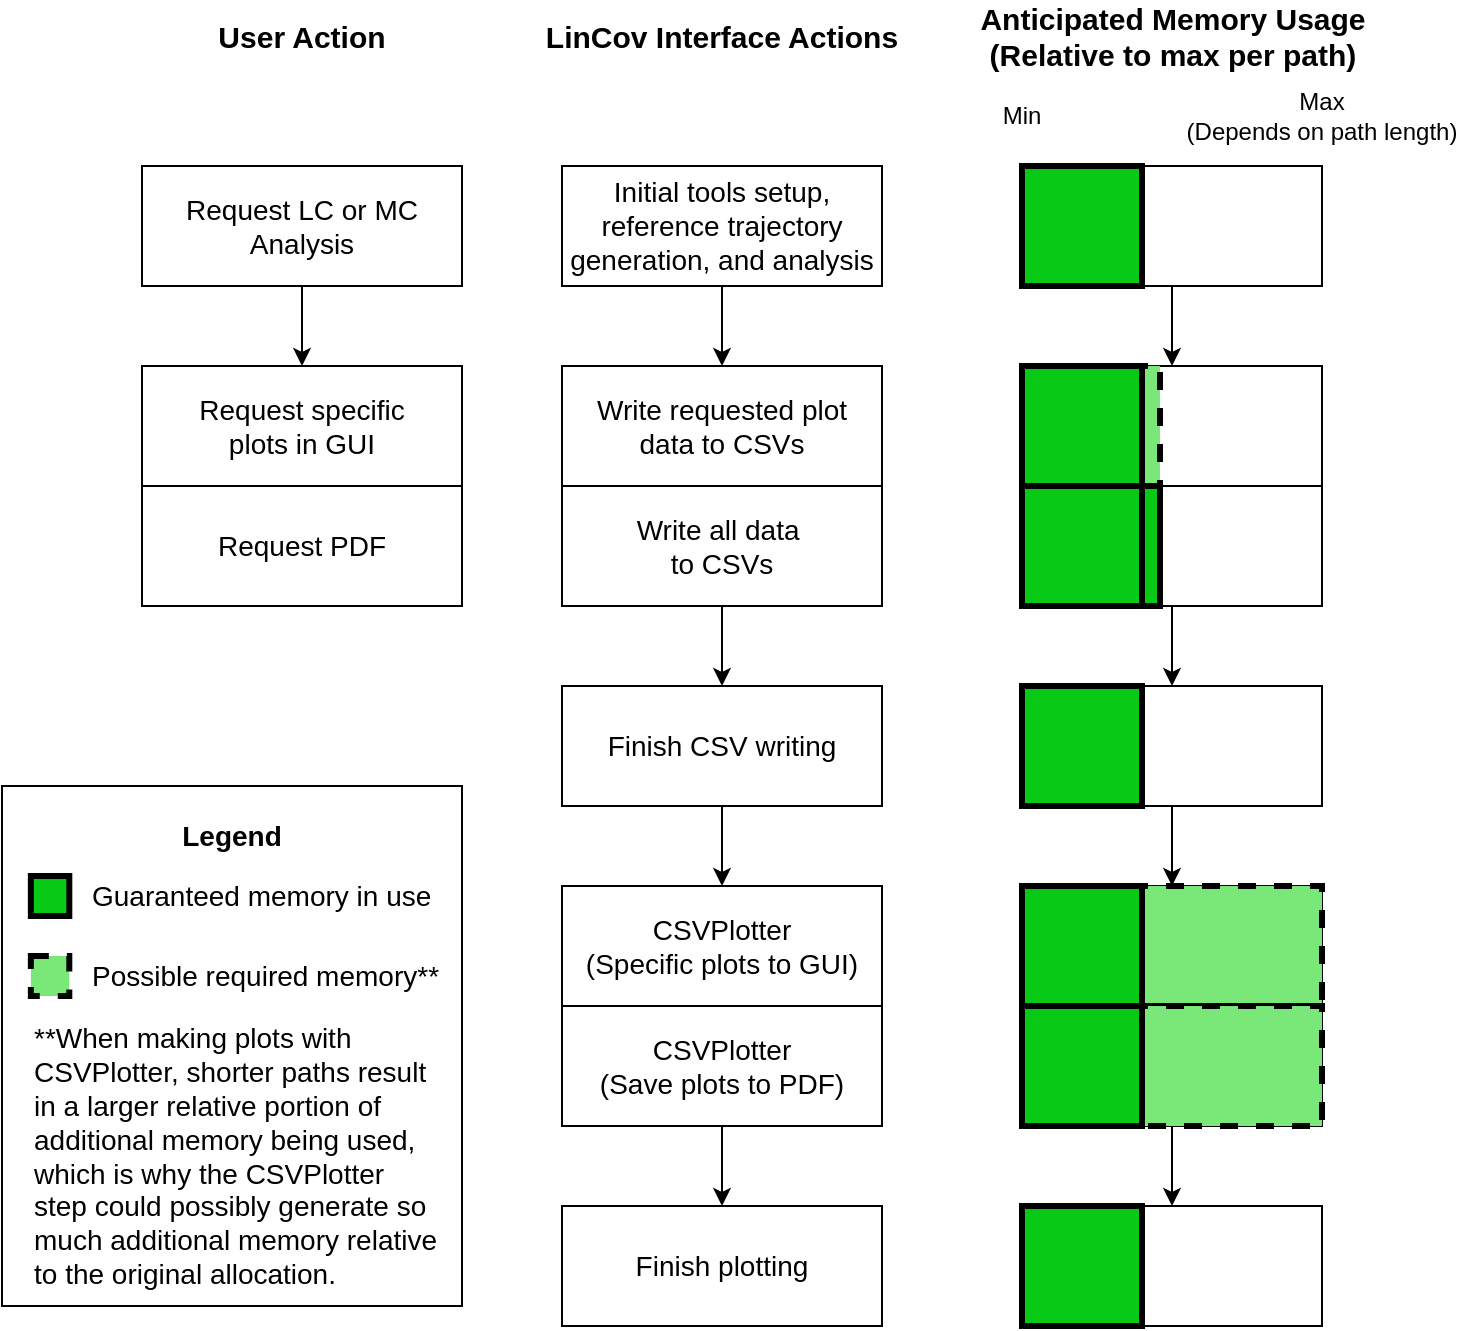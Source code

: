 <mxfile version="20.7.4" type="device"><diagram id="SdlCVHcOWLrO2GesDUgv" name="Page-1"><mxGraphModel dx="1434" dy="870" grid="1" gridSize="10" guides="1" tooltips="1" connect="1" arrows="1" fold="1" page="1" pageScale="1" pageWidth="850" pageHeight="1100" math="0" shadow="0"><root><mxCell id="0"/><mxCell id="1" parent="0"/><mxCell id="_LlD5-ikNH4ebkJM6Oi8-13" value="" style="rounded=0;whiteSpace=wrap;html=1;" parent="1" vertex="1"><mxGeometry x="610" y="220" width="150" height="60" as="geometry"/></mxCell><mxCell id="_LlD5-ikNH4ebkJM6Oi8-8" style="edgeStyle=orthogonalEdgeStyle;rounded=0;orthogonalLoop=1;jettySize=auto;html=1;exitX=0.5;exitY=1;exitDx=0;exitDy=0;entryX=0.5;entryY=0;entryDx=0;entryDy=0;" parent="1" source="_RezMc8hfYt8m7lUmJt2-6" target="_LlD5-ikNH4ebkJM6Oi8-4" edge="1"><mxGeometry relative="1" as="geometry"/></mxCell><mxCell id="_RezMc8hfYt8m7lUmJt2-6" value="Request LC or MC Analysis" style="rounded=0;whiteSpace=wrap;html=1;fontSize=14;" parent="1" vertex="1"><mxGeometry x="170" y="120" width="160" height="60" as="geometry"/></mxCell><mxCell id="_RezMc8hfYt8m7lUmJt2-7" value="&lt;span style=&quot;font-size: 15px;&quot;&gt;&lt;b&gt;User Action&lt;/b&gt;&lt;/span&gt;" style="text;html=1;strokeColor=none;fillColor=none;align=center;verticalAlign=middle;whiteSpace=wrap;rounded=0;" parent="1" vertex="1"><mxGeometry x="190" y="40" width="120" height="30" as="geometry"/></mxCell><mxCell id="_RezMc8hfYt8m7lUmJt2-8" value="&lt;span style=&quot;font-size: 15px;&quot;&gt;&lt;b&gt;LinCov Interface Actions&lt;/b&gt;&lt;/span&gt;" style="text;html=1;strokeColor=none;fillColor=none;align=center;verticalAlign=middle;whiteSpace=wrap;rounded=0;" parent="1" vertex="1"><mxGeometry x="360" y="40" width="200" height="30" as="geometry"/></mxCell><mxCell id="_LlD5-ikNH4ebkJM6Oi8-9" style="edgeStyle=orthogonalEdgeStyle;rounded=0;orthogonalLoop=1;jettySize=auto;html=1;exitX=0.5;exitY=1;exitDx=0;exitDy=0;entryX=0.5;entryY=0;entryDx=0;entryDy=0;" parent="1" source="_RezMc8hfYt8m7lUmJt2-9" target="_LlD5-ikNH4ebkJM6Oi8-6" edge="1"><mxGeometry relative="1" as="geometry"/></mxCell><mxCell id="_RezMc8hfYt8m7lUmJt2-9" value="Initial tools setup, reference trajectory generation, and analysis" style="rounded=0;whiteSpace=wrap;html=1;fontSize=14;" parent="1" vertex="1"><mxGeometry x="380" y="120" width="160" height="60" as="geometry"/></mxCell><mxCell id="_RezMc8hfYt8m7lUmJt2-10" value="&lt;span style=&quot;font-size: 15px;&quot;&gt;&lt;b&gt;Anticipated Memory Usage&lt;br&gt;(Relative to max per path)&lt;br&gt;&lt;/b&gt;&lt;/span&gt;" style="text;html=1;strokeColor=none;fillColor=none;align=center;verticalAlign=middle;whiteSpace=wrap;rounded=0;" parent="1" vertex="1"><mxGeometry x="562.5" y="40" width="245" height="30" as="geometry"/></mxCell><mxCell id="U-ymNRuq91jK8VjahzvL-1" style="edgeStyle=orthogonalEdgeStyle;rounded=0;orthogonalLoop=1;jettySize=auto;html=1;exitX=0.5;exitY=1;exitDx=0;exitDy=0;entryX=0.5;entryY=0;entryDx=0;entryDy=0;" edge="1" parent="1" source="_RezMc8hfYt8m7lUmJt2-11" target="_LlD5-ikNH4ebkJM6Oi8-13"><mxGeometry relative="1" as="geometry"/></mxCell><mxCell id="_RezMc8hfYt8m7lUmJt2-11" value="" style="rounded=0;whiteSpace=wrap;html=1;" parent="1" vertex="1"><mxGeometry x="610" y="120" width="150" height="60" as="geometry"/></mxCell><mxCell id="_LlD5-ikNH4ebkJM6Oi8-1" value="" style="rounded=0;whiteSpace=wrap;html=1;fillColor=#08C915;strokeColor=#000000;strokeWidth=3;" parent="1" vertex="1"><mxGeometry x="610" y="120" width="60" height="60" as="geometry"/></mxCell><mxCell id="_LlD5-ikNH4ebkJM6Oi8-2" value="Min" style="text;html=1;strokeColor=none;fillColor=none;align=center;verticalAlign=middle;whiteSpace=wrap;rounded=0;" parent="1" vertex="1"><mxGeometry x="580" y="80" width="60" height="30" as="geometry"/></mxCell><mxCell id="_LlD5-ikNH4ebkJM6Oi8-3" value="Max &lt;br&gt;(Depends on path length)" style="text;html=1;strokeColor=none;fillColor=none;align=center;verticalAlign=middle;whiteSpace=wrap;rounded=0;" parent="1" vertex="1"><mxGeometry x="690" y="80" width="140" height="30" as="geometry"/></mxCell><mxCell id="_LlD5-ikNH4ebkJM6Oi8-4" value="Request specific &lt;br style=&quot;font-size: 14px;&quot;&gt;plots in GUI" style="rounded=0;whiteSpace=wrap;html=1;fontSize=14;" parent="1" vertex="1"><mxGeometry x="170" y="220" width="160" height="60" as="geometry"/></mxCell><mxCell id="_LlD5-ikNH4ebkJM6Oi8-5" value="Request PDF" style="rounded=0;whiteSpace=wrap;html=1;fontSize=14;" parent="1" vertex="1"><mxGeometry x="170" y="280" width="160" height="60" as="geometry"/></mxCell><mxCell id="_LlD5-ikNH4ebkJM6Oi8-6" value="Write requested plot&lt;br style=&quot;font-size: 14px;&quot;&gt;data to CSVs" style="rounded=0;whiteSpace=wrap;html=1;fontSize=14;" parent="1" vertex="1"><mxGeometry x="380" y="220" width="160" height="60" as="geometry"/></mxCell><mxCell id="_LlD5-ikNH4ebkJM6Oi8-25" style="edgeStyle=orthogonalEdgeStyle;rounded=0;orthogonalLoop=1;jettySize=auto;html=1;exitX=0.5;exitY=1;exitDx=0;exitDy=0;entryX=0.5;entryY=0;entryDx=0;entryDy=0;" parent="1" source="_LlD5-ikNH4ebkJM6Oi8-7" target="_LlD5-ikNH4ebkJM6Oi8-24" edge="1"><mxGeometry relative="1" as="geometry"/></mxCell><mxCell id="_LlD5-ikNH4ebkJM6Oi8-7" value="Write all data&amp;nbsp;&lt;br style=&quot;font-size: 14px;&quot;&gt;to CSVs" style="rounded=0;whiteSpace=wrap;html=1;fontSize=14;" parent="1" vertex="1"><mxGeometry x="380" y="280" width="160" height="60" as="geometry"/></mxCell><mxCell id="_LlD5-ikNH4ebkJM6Oi8-11" value="" style="rounded=0;whiteSpace=wrap;html=1;fillColor=#79E879;strokeColor=#000000;strokeWidth=3;dashed=1;" parent="1" vertex="1"><mxGeometry x="610" y="220" width="69" height="60" as="geometry"/></mxCell><mxCell id="_LlD5-ikNH4ebkJM6Oi8-39" style="edgeStyle=orthogonalEdgeStyle;rounded=0;orthogonalLoop=1;jettySize=auto;html=1;entryX=0.5;entryY=0;entryDx=0;entryDy=0;" parent="1" source="_LlD5-ikNH4ebkJM6Oi8-15" target="_LlD5-ikNH4ebkJM6Oi8-22" edge="1"><mxGeometry relative="1" as="geometry"/></mxCell><mxCell id="_LlD5-ikNH4ebkJM6Oi8-15" value="" style="rounded=0;whiteSpace=wrap;html=1;" parent="1" vertex="1"><mxGeometry x="610" y="280" width="150" height="60" as="geometry"/></mxCell><mxCell id="_LlD5-ikNH4ebkJM6Oi8-17" value="" style="rounded=0;whiteSpace=wrap;html=1;fillColor=#08C915;strokeColor=#000000;strokeWidth=3;" parent="1" vertex="1"><mxGeometry x="610" y="280" width="69" height="60" as="geometry"/></mxCell><mxCell id="_LlD5-ikNH4ebkJM6Oi8-19" value="" style="rounded=0;whiteSpace=wrap;html=1;fillColor=#08C915;strokeColor=#000000;strokeWidth=3;" parent="1" vertex="1"><mxGeometry x="610" y="220" width="60" height="60" as="geometry"/></mxCell><mxCell id="_LlD5-ikNH4ebkJM6Oi8-20" value="" style="rounded=0;whiteSpace=wrap;html=1;fillColor=#08C915;strokeColor=#000000;strokeWidth=3;" parent="1" vertex="1"><mxGeometry x="610" y="280" width="60" height="60" as="geometry"/></mxCell><mxCell id="_LlD5-ikNH4ebkJM6Oi8-40" style="edgeStyle=orthogonalEdgeStyle;rounded=0;orthogonalLoop=1;jettySize=auto;html=1;exitX=0.5;exitY=1;exitDx=0;exitDy=0;entryX=0.5;entryY=0;entryDx=0;entryDy=0;" parent="1" source="_LlD5-ikNH4ebkJM6Oi8-22" target="_LlD5-ikNH4ebkJM6Oi8-32" edge="1"><mxGeometry relative="1" as="geometry"/></mxCell><mxCell id="_LlD5-ikNH4ebkJM6Oi8-22" value="" style="rounded=0;whiteSpace=wrap;html=1;" parent="1" vertex="1"><mxGeometry x="610" y="380" width="150" height="60" as="geometry"/></mxCell><mxCell id="_LlD5-ikNH4ebkJM6Oi8-23" value="" style="rounded=0;whiteSpace=wrap;html=1;fillColor=#08C915;strokeColor=#000000;strokeWidth=3;" parent="1" vertex="1"><mxGeometry x="610" y="380" width="60" height="60" as="geometry"/></mxCell><mxCell id="_LlD5-ikNH4ebkJM6Oi8-41" style="edgeStyle=orthogonalEdgeStyle;rounded=0;orthogonalLoop=1;jettySize=auto;html=1;exitX=0.5;exitY=1;exitDx=0;exitDy=0;entryX=0.5;entryY=0;entryDx=0;entryDy=0;" parent="1" source="_LlD5-ikNH4ebkJM6Oi8-24" target="_LlD5-ikNH4ebkJM6Oi8-26" edge="1"><mxGeometry relative="1" as="geometry"/></mxCell><mxCell id="_LlD5-ikNH4ebkJM6Oi8-24" value="Finish CSV writing" style="rounded=0;whiteSpace=wrap;html=1;fontSize=14;" parent="1" vertex="1"><mxGeometry x="380" y="380" width="160" height="60" as="geometry"/></mxCell><mxCell id="_LlD5-ikNH4ebkJM6Oi8-26" value="CSVPlotter &lt;br style=&quot;font-size: 14px;&quot;&gt;(Specific plots to GUI)" style="rounded=0;whiteSpace=wrap;html=1;fontSize=14;" parent="1" vertex="1"><mxGeometry x="380" y="480" width="160" height="60" as="geometry"/></mxCell><mxCell id="_LlD5-ikNH4ebkJM6Oi8-45" style="edgeStyle=orthogonalEdgeStyle;rounded=0;orthogonalLoop=1;jettySize=auto;html=1;exitX=0.5;exitY=1;exitDx=0;exitDy=0;entryX=0.5;entryY=0;entryDx=0;entryDy=0;" parent="1" source="_LlD5-ikNH4ebkJM6Oi8-27" target="_LlD5-ikNH4ebkJM6Oi8-44" edge="1"><mxGeometry relative="1" as="geometry"/></mxCell><mxCell id="_LlD5-ikNH4ebkJM6Oi8-27" value="CSVPlotter &lt;br style=&quot;font-size: 14px;&quot;&gt;(Save plots to PDF)" style="rounded=0;whiteSpace=wrap;html=1;fontSize=14;" parent="1" vertex="1"><mxGeometry x="380" y="540" width="160" height="60" as="geometry"/></mxCell><mxCell id="_LlD5-ikNH4ebkJM6Oi8-28" value="" style="rounded=0;whiteSpace=wrap;html=1;" parent="1" vertex="1"><mxGeometry x="610" y="480" width="150" height="60" as="geometry"/></mxCell><mxCell id="_LlD5-ikNH4ebkJM6Oi8-32" value="" style="rounded=0;whiteSpace=wrap;html=1;fillColor=#79E879;strokeColor=#000000;strokeWidth=3;dashed=1;" parent="1" vertex="1"><mxGeometry x="610" y="480" width="150" height="60" as="geometry"/></mxCell><mxCell id="_LlD5-ikNH4ebkJM6Oi8-29" value="" style="rounded=0;whiteSpace=wrap;html=1;fillColor=#08C915;strokeColor=#000000;strokeWidth=3;" parent="1" vertex="1"><mxGeometry x="610" y="480" width="60" height="60" as="geometry"/></mxCell><mxCell id="_LlD5-ikNH4ebkJM6Oi8-46" style="edgeStyle=orthogonalEdgeStyle;rounded=0;orthogonalLoop=1;jettySize=auto;html=1;exitX=0.5;exitY=1;exitDx=0;exitDy=0;entryX=0.5;entryY=0;entryDx=0;entryDy=0;" parent="1" source="_LlD5-ikNH4ebkJM6Oi8-30" target="_LlD5-ikNH4ebkJM6Oi8-42" edge="1"><mxGeometry relative="1" as="geometry"/></mxCell><mxCell id="_LlD5-ikNH4ebkJM6Oi8-30" value="" style="rounded=0;whiteSpace=wrap;html=1;" parent="1" vertex="1"><mxGeometry x="610" y="540" width="150" height="60" as="geometry"/></mxCell><mxCell id="_LlD5-ikNH4ebkJM6Oi8-35" value="" style="rounded=0;whiteSpace=wrap;html=1;fillColor=#79E879;strokeColor=#000000;strokeWidth=3;dashed=1;" parent="1" vertex="1"><mxGeometry x="610" y="540" width="150" height="60" as="geometry"/></mxCell><mxCell id="_LlD5-ikNH4ebkJM6Oi8-31" value="" style="rounded=0;whiteSpace=wrap;html=1;fillColor=#08C915;strokeColor=#000000;strokeWidth=3;" parent="1" vertex="1"><mxGeometry x="610" y="540" width="60" height="60" as="geometry"/></mxCell><mxCell id="_LlD5-ikNH4ebkJM6Oi8-42" value="" style="rounded=0;whiteSpace=wrap;html=1;" parent="1" vertex="1"><mxGeometry x="610" y="640" width="150" height="60" as="geometry"/></mxCell><mxCell id="_LlD5-ikNH4ebkJM6Oi8-43" value="" style="rounded=0;whiteSpace=wrap;html=1;fillColor=#08C915;strokeColor=#000000;strokeWidth=3;" parent="1" vertex="1"><mxGeometry x="610" y="640" width="60" height="60" as="geometry"/></mxCell><mxCell id="_LlD5-ikNH4ebkJM6Oi8-44" value="Finish plotting" style="rounded=0;whiteSpace=wrap;html=1;fontSize=14;" parent="1" vertex="1"><mxGeometry x="380" y="640" width="160" height="60" as="geometry"/></mxCell><mxCell id="_LlD5-ikNH4ebkJM6Oi8-55" value="" style="rounded=0;whiteSpace=wrap;html=1;strokeWidth=1;fontSize=14;" parent="1" vertex="1"><mxGeometry x="100" y="430" width="230" height="260" as="geometry"/></mxCell><mxCell id="_LlD5-ikNH4ebkJM6Oi8-47" value="" style="rounded=0;whiteSpace=wrap;html=1;fillColor=#08C915;strokeColor=#000000;strokeWidth=3;" parent="1" vertex="1"><mxGeometry x="114.423" y="475" width="19.231" height="20" as="geometry"/></mxCell><mxCell id="_LlD5-ikNH4ebkJM6Oi8-48" value="&lt;font size=&quot;1&quot; style=&quot;&quot;&gt;&lt;b style=&quot;font-size: 14px;&quot;&gt;Legend&lt;/b&gt;&lt;/font&gt;" style="text;html=1;strokeColor=none;fillColor=none;align=center;verticalAlign=middle;whiteSpace=wrap;rounded=0;dashed=1;strokeWidth=3;" parent="1" vertex="1"><mxGeometry x="186.151" y="440" width="57.692" height="30" as="geometry"/></mxCell><mxCell id="_LlD5-ikNH4ebkJM6Oi8-51" value="Guaranteed memory in use" style="text;html=1;strokeColor=none;fillColor=none;align=left;verticalAlign=middle;whiteSpace=wrap;rounded=0;dashed=1;strokeWidth=3;fontSize=14;" parent="1" vertex="1"><mxGeometry x="143.269" y="470" width="173.077" height="30" as="geometry"/></mxCell><mxCell id="_LlD5-ikNH4ebkJM6Oi8-53" value="" style="rounded=0;whiteSpace=wrap;html=1;fillColor=#79E879;strokeColor=#000000;strokeWidth=3;dashed=1;" parent="1" vertex="1"><mxGeometry x="114.423" y="515" width="19.231" height="20" as="geometry"/></mxCell><mxCell id="_LlD5-ikNH4ebkJM6Oi8-54" value="Possible required memory**" style="text;html=1;strokeColor=none;fillColor=none;align=left;verticalAlign=middle;whiteSpace=wrap;rounded=0;dashed=1;strokeWidth=3;fontSize=14;" parent="1" vertex="1"><mxGeometry x="143.269" y="510" width="177.885" height="30" as="geometry"/></mxCell><mxCell id="U-ymNRuq91jK8VjahzvL-4" value="**When making plots with CSVPlotter, shorter paths result in a larger relative portion of additional memory being used, which is why the CSVPlotter step could possibly generate so much additional memory relative to the original allocation." style="text;html=1;strokeColor=none;fillColor=none;align=left;verticalAlign=middle;whiteSpace=wrap;rounded=0;dashed=1;strokeWidth=3;fontSize=14;" vertex="1" parent="1"><mxGeometry x="114.42" y="540" width="205.58" height="150" as="geometry"/></mxCell></root></mxGraphModel></diagram></mxfile>